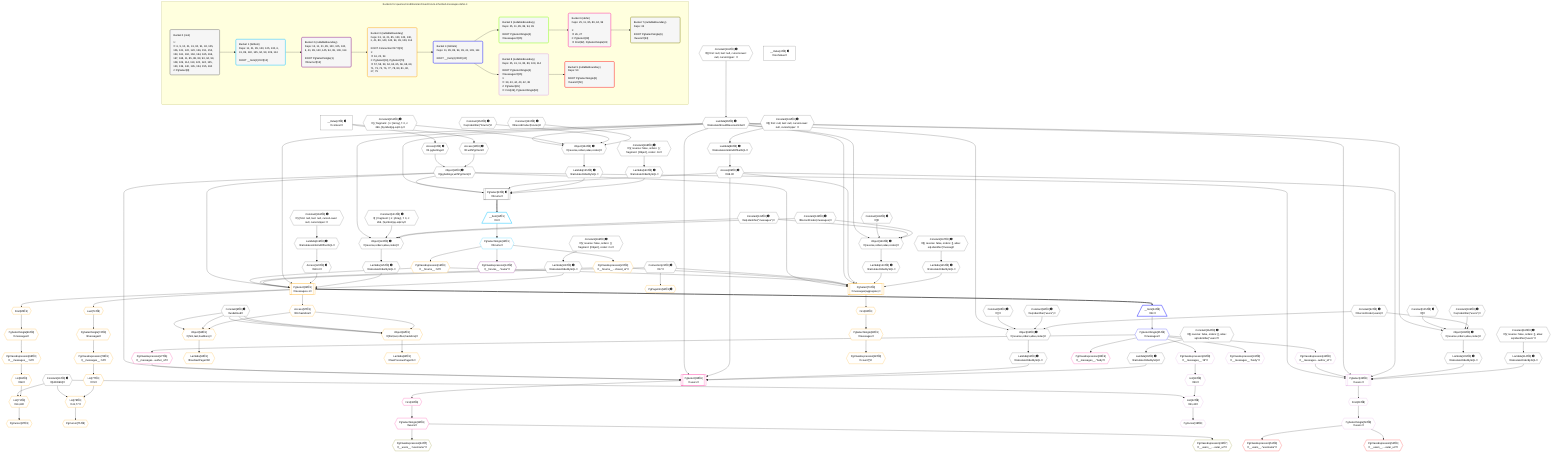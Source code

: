 %%{init: {'themeVariables': { 'fontSize': '12px'}}}%%
graph TD
    classDef path fill:#eee,stroke:#000,color:#000
    classDef plan fill:#fff,stroke-width:1px,color:#000
    classDef itemplan fill:#fff,stroke-width:2px,color:#000
    classDef unbatchedplan fill:#dff,stroke-width:1px,color:#000
    classDef sideeffectplan fill:#fcc,stroke-width:2px,color:#000
    classDef bucket fill:#f6f6f6,color:#000,stroke-width:2px,text-align:left


    %% plan dependencies
    PgSelect8[["PgSelect[8∈0] ➊<br />ᐸforumsᐳ"]]:::plan
    Object11{{"Object[11∈0] ➊<br />ᐸ{pgSettings,withPgClient}ᐳ"}}:::plan
    Lambda85{{"Lambda[85∈0] ➊<br />ᐸcalculateShouldReverseOrderᐳ"}}:::plan
    Access89{{"Access[89∈0] ➊<br />ᐸ88.0ᐳ"}}:::plan
    Lambda155{{"Lambda[155∈0] ➊<br />ᐸcalculateOrderBySQLᐳ"}}:::plan
    Lambda160{{"Lambda[160∈0] ➊<br />ᐸcalculateOrderBySQLᐳ"}}:::plan
    Object11 & Lambda85 & Access89 & Lambda155 & Lambda160 --> PgSelect8
    Object93{{"Object[93∈0] ➊<br />ᐸ{reverse,orders,alias,codec}ᐳ"}}:::plan
    Constant90{{"Constant[90∈0] ➊<br />ᐸ[]ᐳ"}}:::plan
    Constant91{{"Constant[91∈0] ➊<br />ᐸsql.identifier(”users”)ᐳ"}}:::plan
    Constant92{{"Constant[92∈0] ➊<br />ᐸRecordCodec(users)ᐳ"}}:::plan
    Lambda85 & Constant90 & Constant91 & Constant92 --> Object93
    Object108{{"Object[108∈0] ➊<br />ᐸ{reverse,orders,alias,codec}ᐳ"}}:::plan
    Constant105{{"Constant[105∈0] ➊<br />ᐸ[]ᐳ"}}:::plan
    Constant106{{"Constant[106∈0] ➊<br />ᐸsql.identifier(”users”)ᐳ"}}:::plan
    Lambda85 & Constant105 & Constant106 & Constant92 --> Object108
    Object124{{"Object[124∈0] ➊<br />ᐸ{reverse,orders,alias,codec}ᐳ"}}:::plan
    Constant121{{"Constant[121∈0] ➊<br />ᐸ[ { fragment: { n: [Array], f: 0, c: 266, [Symbol(pg-sql2-tyᐳ"}}:::plan
    Constant122{{"Constant[122∈0] ➊<br />ᐸsql.identifier(”messages”)ᐳ"}}:::plan
    Constant123{{"Constant[123∈0] ➊<br />ᐸRecordCodec(messages)ᐳ"}}:::plan
    Lambda85 & Constant121 & Constant122 & Constant123 --> Object124
    Object139{{"Object[139∈0] ➊<br />ᐸ{reverse,orders,alias,codec}ᐳ"}}:::plan
    Constant136{{"Constant[136∈0] ➊<br />ᐸ[]ᐳ"}}:::plan
    Lambda85 & Constant136 & Constant122 & Constant123 --> Object139
    Object154{{"Object[154∈0] ➊<br />ᐸ{reverse,orders,alias,codec}ᐳ"}}:::plan
    Constant151{{"Constant[151∈0] ➊<br />ᐸ[ { fragment: { n: [Array], f: 0, c: 266, [Symbol(pg-sql2-tyᐳ"}}:::plan
    Constant152{{"Constant[152∈0] ➊<br />ᐸsql.identifier(”forums”)ᐳ"}}:::plan
    Constant153{{"Constant[153∈0] ➊<br />ᐸRecordCodec(forums)ᐳ"}}:::plan
    Lambda85 & Constant151 & Constant152 & Constant153 --> Object154
    Access9{{"Access[9∈0] ➊<br />ᐸ2.pgSettingsᐳ"}}:::plan
    Access10{{"Access[10∈0] ➊<br />ᐸ2.withPgClientᐳ"}}:::plan
    Access9 & Access10 --> Object11
    __Value2["__Value[2∈0] ➊<br />ᐸcontextᐳ"]:::plan
    __Value2 --> Access9
    __Value2 --> Access10
    Constant161{{"Constant[161∈0] ➊<br />ᐸ§{ first: null, last: null, cursorLower: null, cursorUpper: ᐳ"}}:::plan
    Constant161 --> Lambda85
    Lambda88{{"Lambda[88∈0] ➊<br />ᐸcalculateLimitAndOffsetSQLᐳ"}}:::plan
    Constant162{{"Constant[162∈0] ➊<br />ᐸ§{ first: null, last: null, cursorLower: null, cursorUpper: ᐳ"}}:::plan
    Constant162 --> Lambda88
    Lambda88 --> Access89
    Lambda94{{"Lambda[94∈0] ➊<br />ᐸcalculateOrderBySQLᐳ"}}:::plan
    Object93 --> Lambda94
    Lambda99{{"Lambda[99∈0] ➊<br />ᐸcalculateOrderBySQLᐳ"}}:::plan
    Constant164{{"Constant[164∈0] ➊<br />ᐸ§{ reverse: false, orders: [], alias: sql.identifier(”users”ᐳ"}}:::plan
    Constant164 --> Lambda99
    Lambda109{{"Lambda[109∈0] ➊<br />ᐸcalculateOrderBySQLᐳ"}}:::plan
    Object108 --> Lambda109
    Lambda114{{"Lambda[114∈0] ➊<br />ᐸcalculateOrderBySQLᐳ"}}:::plan
    Constant165{{"Constant[165∈0] ➊<br />ᐸ§{ reverse: false, orders: [], alias: sql.identifier(”users”ᐳ"}}:::plan
    Constant165 --> Lambda114
    Lambda119{{"Lambda[119∈0] ➊<br />ᐸcalculateLimitAndOffsetSQLᐳ"}}:::plan
    Constant163{{"Constant[163∈0] ➊<br />ᐸ§{ first: null, last: null, cursorLower: null, cursorUpper: ᐳ"}}:::plan
    Constant163 --> Lambda119
    Access120{{"Access[120∈0] ➊<br />ᐸ119.0ᐳ"}}:::plan
    Lambda119 --> Access120
    Lambda125{{"Lambda[125∈0] ➊<br />ᐸcalculateOrderBySQLᐳ"}}:::plan
    Object124 --> Lambda125
    Lambda130{{"Lambda[130∈0] ➊<br />ᐸcalculateOrderBySQLᐳ"}}:::plan
    Constant166{{"Constant[166∈0] ➊<br />ᐸ§{ reverse: false, orders: [ { fragment: [Object], codec: Coᐳ"}}:::plan
    Constant166 --> Lambda130
    Lambda140{{"Lambda[140∈0] ➊<br />ᐸcalculateOrderBySQLᐳ"}}:::plan
    Object139 --> Lambda140
    Lambda145{{"Lambda[145∈0] ➊<br />ᐸcalculateOrderBySQLᐳ"}}:::plan
    Constant167{{"Constant[167∈0] ➊<br />ᐸ§{ reverse: false, orders: [], alias: sql.identifier(”messagᐳ"}}:::plan
    Constant167 --> Lambda145
    Object154 --> Lambda155
    Constant168{{"Constant[168∈0] ➊<br />ᐸ§{ reverse: false, orders: [ { fragment: [Object], codec: Coᐳ"}}:::plan
    Constant168 --> Lambda160
    __Value4["__Value[4∈0] ➊<br />ᐸrootValueᐳ"]:::plan
    Constant6{{"Constant[6∈0] ➊<br />ᐸundefinedᐳ"}}:::plan
    Connection21{{"Connection[21∈0] ➊<br />ᐸ17ᐳ"}}:::plan
    Constant41{{"Constant[41∈0] ➊<br />ᐸ[HIDDEN]ᐳ"}}:::plan
    __Item12[/"__Item[12∈1]<br />ᐸ8ᐳ"\]:::itemplan
    PgSelect8 ==> __Item12
    PgSelectSingle13{{"PgSelectSingle[13∈1]<br />ᐸforumsᐳ"}}:::plan
    __Item12 --> PgSelectSingle13
    PgClassExpression14{{"PgClassExpression[14∈2]<br />ᐸ__forums__.”name”ᐳ"}}:::plan
    PgSelectSingle13 --> PgClassExpression14
    PgSelect23[["PgSelect[23∈3]<br />ᐸmessages+1ᐳ"]]:::plan
    PgClassExpression16{{"PgClassExpression[16∈3]<br />ᐸ__forums__.”id”ᐳ"}}:::plan
    PgClassExpression22{{"PgClassExpression[22∈3]<br />ᐸ__forums__...chived_at”ᐳ"}}:::plan
    Object11 & PgClassExpression16 & PgClassExpression22 & Connection21 & Lambda85 & Access120 & Lambda125 & Lambda130 --> PgSelect23
    PgSelect79[["PgSelect[79∈3]<br />ᐸmessages(aggregate)ᐳ"]]:::plan
    Object11 & PgClassExpression16 & PgClassExpression22 & Connection21 & Lambda85 & Access89 & Lambda140 & Lambda145 --> PgSelect79
    Object62{{"Object[62∈3]<br />ᐸ{first,last,offset,hasMore}ᐳ"}}:::plan
    Access57{{"Access[57∈3]<br />ᐸ23.hasMoreᐳ"}}:::plan
    Constant6 & Constant6 & Constant6 & Access57 --> Object62
    Object58{{"Object[58∈3]<br />ᐸ{first,last,hasMore}ᐳ"}}:::plan
    Constant6 & Constant6 & Access57 --> Object58
    List71{{"List[71∈3]<br />ᐸ41,69ᐳ"}}:::plan
    List69{{"List[69∈3]<br />ᐸ68ᐳ"}}:::plan
    Constant41 & List69 --> List71
    List78{{"List[78∈3]<br />ᐸ41,77ᐳ"}}:::plan
    List77{{"List[77∈3]<br />ᐸ76ᐳ"}}:::plan
    Constant41 & List77 --> List78
    PgSelectSingle13 --> PgClassExpression16
    PgSelectSingle13 --> PgClassExpression22
    PgPageInfo54{{"PgPageInfo[54∈3] ➊"}}:::plan
    Connection21 --> PgPageInfo54
    PgSelect23 --> Access57
    Lambda59{{"Lambda[59∈3]<br />ᐸhasNextPageCbᐳ"}}:::plan
    Object58 --> Lambda59
    Lambda63{{"Lambda[63∈3]<br />ᐸhasPreviousPageCbᐳ"}}:::plan
    Object62 --> Lambda63
    First65{{"First[65∈3]"}}:::plan
    PgSelect23 --> First65
    PgSelectSingle66{{"PgSelectSingle[66∈3]<br />ᐸmessagesᐳ"}}:::plan
    First65 --> PgSelectSingle66
    PgCursor67{{"PgCursor[67∈3]"}}:::plan
    List71 --> PgCursor67
    PgClassExpression68{{"PgClassExpression[68∈3]<br />ᐸ__messages__.”id”ᐳ"}}:::plan
    PgSelectSingle66 --> PgClassExpression68
    PgClassExpression68 --> List69
    Last73{{"Last[73∈3]"}}:::plan
    PgSelect23 --> Last73
    PgSelectSingle74{{"PgSelectSingle[74∈3]<br />ᐸmessagesᐳ"}}:::plan
    Last73 --> PgSelectSingle74
    PgCursor75{{"PgCursor[75∈3]"}}:::plan
    List78 --> PgCursor75
    PgClassExpression76{{"PgClassExpression[76∈3]<br />ᐸ__messages__.”id”ᐳ"}}:::plan
    PgSelectSingle74 --> PgClassExpression76
    PgClassExpression76 --> List77
    First80{{"First[80∈3]"}}:::plan
    PgSelect79 --> First80
    PgSelectSingle81{{"PgSelectSingle[81∈3]<br />ᐸmessagesᐳ"}}:::plan
    First80 --> PgSelectSingle81
    PgClassExpression82{{"PgClassExpression[82∈3]<br />ᐸcount(*)ᐳ"}}:::plan
    PgSelectSingle81 --> PgClassExpression82
    __Item24[/"__Item[24∈4]<br />ᐸ23ᐳ"\]:::itemplan
    PgSelect23 ==> __Item24
    PgSelectSingle25{{"PgSelectSingle[25∈4]<br />ᐸmessagesᐳ"}}:::plan
    __Item24 --> PgSelectSingle25
    PgSelect28[["PgSelect[28∈6]<br />ᐸusersᐳ"]]:::plan
    PgClassExpression27{{"PgClassExpression[27∈6]<br />ᐸ__messages...author_id”ᐳ"}}:::plan
    Object11 & PgClassExpression27 & Lambda85 & Access89 & Lambda94 & Lambda99 --> PgSelect28
    PgClassExpression26{{"PgClassExpression[26∈6]<br />ᐸ__messages__.”body”ᐳ"}}:::plan
    PgSelectSingle25 --> PgClassExpression26
    PgSelectSingle25 --> PgClassExpression27
    First32{{"First[32∈6]"}}:::plan
    PgSelect28 --> First32
    PgSelectSingle33{{"PgSelectSingle[33∈6]<br />ᐸusersᐳ"}}:::plan
    First32 --> PgSelectSingle33
    PgClassExpression34{{"PgClassExpression[34∈7]<br />ᐸ__users__.”username”ᐳ"}}:::plan
    PgSelectSingle33 --> PgClassExpression34
    PgClassExpression35{{"PgClassExpression[35∈7]<br />ᐸ__users__....vatar_url”ᐳ"}}:::plan
    PgSelectSingle33 --> PgClassExpression35
    PgSelect45[["PgSelect[45∈8]<br />ᐸusersᐳ"]]:::plan
    PgClassExpression44{{"PgClassExpression[44∈8]<br />ᐸ__messages...author_id”ᐳ"}}:::plan
    Object11 & PgClassExpression44 & Lambda85 & Access89 & Lambda109 & Lambda114 --> PgSelect45
    List42{{"List[42∈8]<br />ᐸ41,40ᐳ"}}:::plan
    List40{{"List[40∈8]<br />ᐸ39ᐳ"}}:::plan
    Constant41 & List40 --> List42
    PgCursor38{{"PgCursor[38∈8]"}}:::plan
    List42 --> PgCursor38
    PgClassExpression39{{"PgClassExpression[39∈8]<br />ᐸ__messages__.”id”ᐳ"}}:::plan
    PgSelectSingle25 --> PgClassExpression39
    PgClassExpression39 --> List40
    PgClassExpression43{{"PgClassExpression[43∈8]<br />ᐸ__messages__.”body”ᐳ"}}:::plan
    PgSelectSingle25 --> PgClassExpression43
    PgSelectSingle25 --> PgClassExpression44
    First49{{"First[49∈8]"}}:::plan
    PgSelect45 --> First49
    PgSelectSingle50{{"PgSelectSingle[50∈8]<br />ᐸusersᐳ"}}:::plan
    First49 --> PgSelectSingle50
    PgClassExpression51{{"PgClassExpression[51∈9]<br />ᐸ__users__.”username”ᐳ"}}:::plan
    PgSelectSingle50 --> PgClassExpression51
    PgClassExpression52{{"PgClassExpression[52∈9]<br />ᐸ__users__....vatar_url”ᐳ"}}:::plan
    PgSelectSingle50 --> PgClassExpression52

    %% define steps

    subgraph "Buckets for queries/conditions/archived-forum-inherited-messages.defer-4"
    Bucket0("Bucket 0 (root)<br /><br />1: <br />ᐳ: 6, 9, 10, 21, 41, 90, 91, 92, 105, 106, 121, 122, 123, 136, 151, 152, 153, 161, 162, 163, 164, 165, 166, 167, 168, 11, 85, 88, 89, 93, 94, 99, 108, 109, 114, 119, 120, 124, 125, 130, 139, 140, 145, 154, 155, 160<br />2: PgSelect[8]"):::bucket
    classDef bucket0 stroke:#696969
    class Bucket0,__Value2,__Value4,Constant6,PgSelect8,Access9,Access10,Object11,Connection21,Constant41,Lambda85,Lambda88,Access89,Constant90,Constant91,Constant92,Object93,Lambda94,Lambda99,Constant105,Constant106,Object108,Lambda109,Lambda114,Lambda119,Access120,Constant121,Constant122,Constant123,Object124,Lambda125,Lambda130,Constant136,Object139,Lambda140,Lambda145,Constant151,Constant152,Constant153,Object154,Lambda155,Lambda160,Constant161,Constant162,Constant163,Constant164,Constant165,Constant166,Constant167,Constant168 bucket0
    Bucket1("Bucket 1 (listItem)<br />Deps: 11, 21, 85, 120, 125, 130, 6, 41, 89, 140, 145, 94, 99, 109, 114<br /><br />ROOT __Item{1}ᐸ8ᐳ[12]"):::bucket
    classDef bucket1 stroke:#00bfff
    class Bucket1,__Item12,PgSelectSingle13 bucket1
    Bucket2("Bucket 2 (nullableBoundary)<br />Deps: 13, 11, 21, 85, 120, 125, 130, 6, 41, 89, 140, 145, 94, 99, 109, 114<br /><br />ROOT PgSelectSingle{1}ᐸforumsᐳ[13]"):::bucket
    classDef bucket2 stroke:#7f007f
    class Bucket2,PgClassExpression14 bucket2
    Bucket3("Bucket 3 (nullableBoundary)<br />Deps: 13, 11, 21, 85, 120, 125, 130, 6, 41, 89, 140, 145, 94, 99, 109, 114<br /><br />ROOT Connectionᐸ17ᐳ[21]<br />1: <br />ᐳ: 16, 22, 54<br />2: PgSelect[23], PgSelect[79]<br />ᐳ: 57, 58, 59, 62, 63, 65, 66, 68, 69, 71, 73, 74, 76, 77, 78, 80, 81, 82, 67, 75"):::bucket
    classDef bucket3 stroke:#ffa500
    class Bucket3,PgClassExpression16,PgClassExpression22,PgSelect23,PgPageInfo54,Access57,Object58,Lambda59,Object62,Lambda63,First65,PgSelectSingle66,PgCursor67,PgClassExpression68,List69,List71,Last73,PgSelectSingle74,PgCursor75,PgClassExpression76,List77,List78,PgSelect79,First80,PgSelectSingle81,PgClassExpression82 bucket3
    Bucket4("Bucket 4 (listItem)<br />Deps: 11, 85, 89, 94, 99, 41, 109, 114<br /><br />ROOT __Item{4}ᐸ23ᐳ[24]"):::bucket
    classDef bucket4 stroke:#0000ff
    class Bucket4,__Item24,PgSelectSingle25 bucket4
    Bucket5("Bucket 5 (nullableBoundary)<br />Deps: 25, 11, 85, 89, 94, 99<br /><br />ROOT PgSelectSingle{4}ᐸmessagesᐳ[25]"):::bucket
    classDef bucket5 stroke:#7fff00
    class Bucket5 bucket5
    Bucket6("Bucket 6 (defer)<br />Deps: 25, 11, 85, 89, 94, 99<br /><br />1: <br />ᐳ: 26, 27<br />2: PgSelect[28]<br />ᐳ: First[32], PgSelectSingle[33]"):::bucket
    classDef bucket6 stroke:#ff1493
    class Bucket6,PgClassExpression26,PgClassExpression27,PgSelect28,First32,PgSelectSingle33 bucket6
    Bucket7("Bucket 7 (nullableBoundary)<br />Deps: 33<br /><br />ROOT PgSelectSingle{6}ᐸusersᐳ[33]"):::bucket
    classDef bucket7 stroke:#808000
    class Bucket7,PgClassExpression34,PgClassExpression35 bucket7
    Bucket8("Bucket 8 (nullableBoundary)<br />Deps: 25, 41, 11, 85, 89, 109, 114<br /><br />ROOT PgSelectSingle{4}ᐸmessagesᐳ[25]<br />1: <br />ᐳ: 39, 43, 44, 40, 42, 38<br />2: PgSelect[45]<br />ᐳ: First[49], PgSelectSingle[50]"):::bucket
    classDef bucket8 stroke:#dda0dd
    class Bucket8,PgCursor38,PgClassExpression39,List40,List42,PgClassExpression43,PgClassExpression44,PgSelect45,First49,PgSelectSingle50 bucket8
    Bucket9("Bucket 9 (nullableBoundary)<br />Deps: 50<br /><br />ROOT PgSelectSingle{8}ᐸusersᐳ[50]"):::bucket
    classDef bucket9 stroke:#ff0000
    class Bucket9,PgClassExpression51,PgClassExpression52 bucket9
    Bucket0 --> Bucket1
    Bucket1 --> Bucket2
    Bucket2 --> Bucket3
    Bucket3 --> Bucket4
    Bucket4 --> Bucket5 & Bucket8
    Bucket5 --> Bucket6
    Bucket6 --> Bucket7
    Bucket8 --> Bucket9
    end